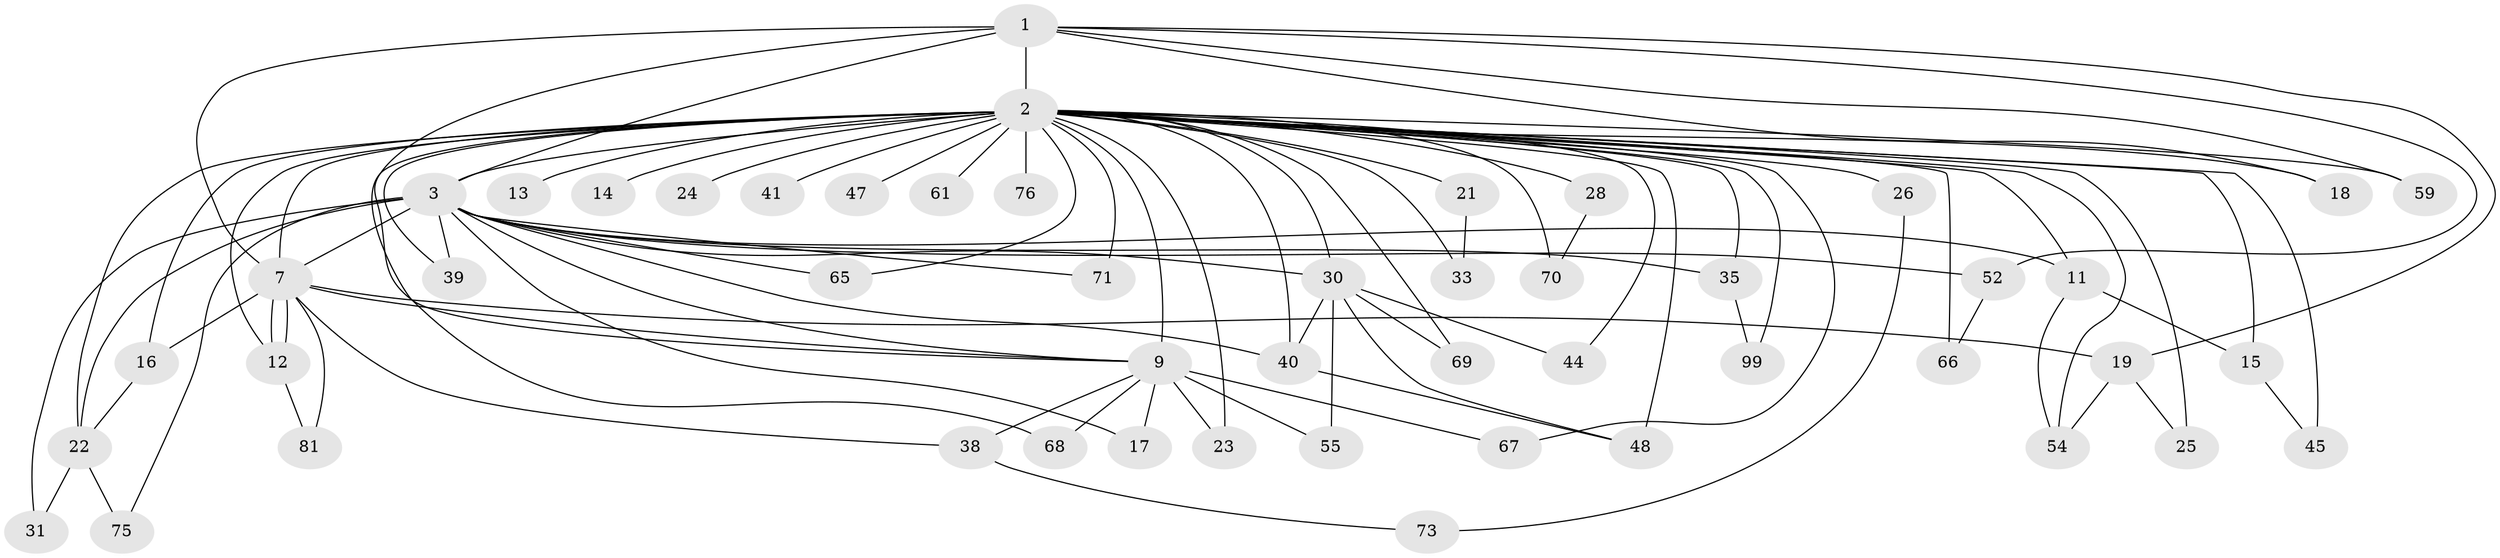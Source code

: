 // original degree distribution, {14: 0.009900990099009901, 23: 0.019801980198019802, 25: 0.019801980198019802, 33: 0.009900990099009901, 16: 0.009900990099009901, 15: 0.009900990099009901, 17: 0.009900990099009901, 20: 0.009900990099009901, 6: 0.019801980198019802, 4: 0.07920792079207921, 2: 0.5643564356435643, 3: 0.19801980198019803, 7: 0.009900990099009901, 5: 0.019801980198019802, 8: 0.009900990099009901}
// Generated by graph-tools (version 1.1) at 2025/17/03/04/25 18:17:32]
// undirected, 50 vertices, 95 edges
graph export_dot {
graph [start="1"]
  node [color=gray90,style=filled];
  1;
  2 [super="+64+93+58+53+4+36+63+6"];
  3 [super="+84+29+20"];
  7;
  9 [super="+97"];
  11 [super="+83+92"];
  12;
  13;
  14;
  15;
  16 [super="+89+57"];
  17;
  18;
  19;
  21;
  22 [super="+49"];
  23;
  24 [super="+51"];
  25 [super="+80"];
  26;
  28;
  30;
  31;
  33;
  35;
  38;
  39;
  40 [super="+42"];
  41;
  44;
  45 [super="+96"];
  47;
  48 [super="+72+60"];
  52;
  54;
  55;
  59;
  61;
  65;
  66;
  67;
  68;
  69;
  70;
  71;
  73;
  75;
  76;
  81;
  99;
  1 -- 2 [weight=7];
  1 -- 3;
  1 -- 7;
  1 -- 9;
  1 -- 18;
  1 -- 19;
  1 -- 52;
  1 -- 59;
  2 -- 3 [weight=12];
  2 -- 7 [weight=6];
  2 -- 9 [weight=8];
  2 -- 24 [weight=3];
  2 -- 26 [weight=2];
  2 -- 33 [weight=2];
  2 -- 35;
  2 -- 45 [weight=2];
  2 -- 65;
  2 -- 11 [weight=3];
  2 -- 14 [weight=3];
  2 -- 15;
  2 -- 16 [weight=2];
  2 -- 18;
  2 -- 21;
  2 -- 22 [weight=2];
  2 -- 23;
  2 -- 25 [weight=3];
  2 -- 28 [weight=2];
  2 -- 39 [weight=2];
  2 -- 40;
  2 -- 41 [weight=4];
  2 -- 59;
  2 -- 61 [weight=2];
  2 -- 66;
  2 -- 70;
  2 -- 76 [weight=2];
  2 -- 99;
  2 -- 12;
  2 -- 48 [weight=2];
  2 -- 67;
  2 -- 68;
  2 -- 69;
  2 -- 71;
  2 -- 13 [weight=2];
  2 -- 30;
  2 -- 44;
  2 -- 47 [weight=3];
  2 -- 54;
  3 -- 7;
  3 -- 9;
  3 -- 17;
  3 -- 22;
  3 -- 31;
  3 -- 35;
  3 -- 39;
  3 -- 52;
  3 -- 71;
  3 -- 75;
  3 -- 11;
  3 -- 40;
  3 -- 65;
  3 -- 30;
  7 -- 9;
  7 -- 12;
  7 -- 12;
  7 -- 16;
  7 -- 19;
  7 -- 38;
  7 -- 81;
  9 -- 17;
  9 -- 23;
  9 -- 38;
  9 -- 55;
  9 -- 67;
  9 -- 68;
  11 -- 15;
  11 -- 54;
  12 -- 81;
  15 -- 45;
  16 -- 22;
  19 -- 54;
  19 -- 25;
  21 -- 33;
  22 -- 31;
  22 -- 75;
  26 -- 73;
  28 -- 70;
  30 -- 40;
  30 -- 44;
  30 -- 48;
  30 -- 55;
  30 -- 69;
  35 -- 99;
  38 -- 73;
  40 -- 48;
  52 -- 66;
}

